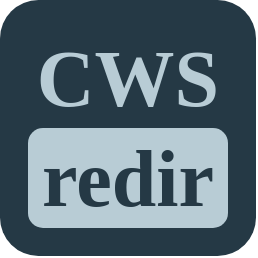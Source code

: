 <mxfile version="28.1.2">
  <diagram name="128" id="nv_UQ4XfSZU68oomGKjD">
    <mxGraphModel dx="946" dy="662" grid="1" gridSize="16" guides="1" tooltips="1" connect="1" arrows="1" fold="1" page="1" pageScale="1" pageWidth="128" pageHeight="128" background="none" math="0" shadow="0">
      <root>
        <mxCell id="0" />
        <mxCell id="1" parent="0" />
        <mxCell id="9D1msxVgaLxITtOsyMk4-4" value="" style="rounded=1;whiteSpace=wrap;html=1;fillColor=#253945;strokeColor=none;verticalAlign=middle;align=center;" vertex="1" parent="1">
          <mxGeometry width="128" height="128" as="geometry" />
        </mxCell>
        <mxCell id="9D1msxVgaLxITtOsyMk4-5" value="&lt;span style=&quot;font-family: &amp;quot;Maple Mono SC NF&amp;quot;; font-weight: 700;&quot;&gt;redir&lt;/span&gt;" style="rounded=1;whiteSpace=wrap;html=1;fillColor=#B8CCD5;strokeColor=none;fontSize=40;verticalAlign=middle;align=center;fontColor=#253945;glass=0;shadow=0;" vertex="1" parent="1">
          <mxGeometry x="14" y="64" width="100" height="50" as="geometry" />
        </mxCell>
        <mxCell id="9D1msxVgaLxITtOsyMk4-6" value="&lt;span style=&quot;font-family: &amp;quot;Maple Mono SC NF&amp;quot;; font-weight: 700;&quot;&gt;CWS&lt;/span&gt;" style="rounded=1;whiteSpace=wrap;html=1;fillColor=none;strokeColor=none;fontSize=40;verticalAlign=middle;align=center;fontColor=#B8CCD5;glass=0;" vertex="1" parent="1">
          <mxGeometry x="14" y="14" width="100" height="50" as="geometry" />
        </mxCell>
      </root>
    </mxGraphModel>
  </diagram>
</mxfile>
